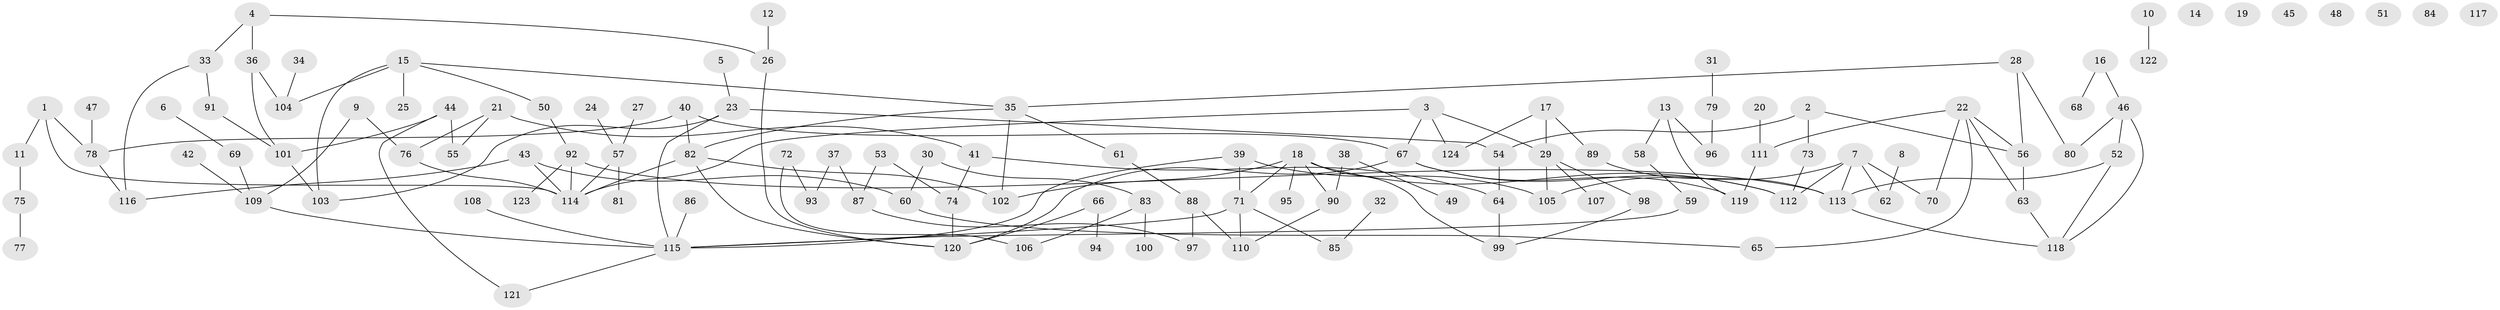 // Generated by graph-tools (version 1.1) at 2025/40/03/09/25 04:40:53]
// undirected, 124 vertices, 155 edges
graph export_dot {
graph [start="1"]
  node [color=gray90,style=filled];
  1;
  2;
  3;
  4;
  5;
  6;
  7;
  8;
  9;
  10;
  11;
  12;
  13;
  14;
  15;
  16;
  17;
  18;
  19;
  20;
  21;
  22;
  23;
  24;
  25;
  26;
  27;
  28;
  29;
  30;
  31;
  32;
  33;
  34;
  35;
  36;
  37;
  38;
  39;
  40;
  41;
  42;
  43;
  44;
  45;
  46;
  47;
  48;
  49;
  50;
  51;
  52;
  53;
  54;
  55;
  56;
  57;
  58;
  59;
  60;
  61;
  62;
  63;
  64;
  65;
  66;
  67;
  68;
  69;
  70;
  71;
  72;
  73;
  74;
  75;
  76;
  77;
  78;
  79;
  80;
  81;
  82;
  83;
  84;
  85;
  86;
  87;
  88;
  89;
  90;
  91;
  92;
  93;
  94;
  95;
  96;
  97;
  98;
  99;
  100;
  101;
  102;
  103;
  104;
  105;
  106;
  107;
  108;
  109;
  110;
  111;
  112;
  113;
  114;
  115;
  116;
  117;
  118;
  119;
  120;
  121;
  122;
  123;
  124;
  1 -- 11;
  1 -- 78;
  1 -- 114;
  2 -- 54;
  2 -- 56;
  2 -- 73;
  3 -- 29;
  3 -- 67;
  3 -- 114;
  3 -- 124;
  4 -- 26;
  4 -- 33;
  4 -- 36;
  5 -- 23;
  6 -- 69;
  7 -- 62;
  7 -- 70;
  7 -- 105;
  7 -- 112;
  7 -- 113;
  8 -- 62;
  9 -- 76;
  9 -- 109;
  10 -- 122;
  11 -- 75;
  12 -- 26;
  13 -- 58;
  13 -- 96;
  13 -- 119;
  15 -- 25;
  15 -- 35;
  15 -- 50;
  15 -- 103;
  15 -- 104;
  16 -- 46;
  16 -- 68;
  17 -- 29;
  17 -- 89;
  17 -- 124;
  18 -- 71;
  18 -- 90;
  18 -- 95;
  18 -- 99;
  18 -- 102;
  18 -- 112;
  20 -- 111;
  21 -- 41;
  21 -- 55;
  21 -- 76;
  22 -- 56;
  22 -- 63;
  22 -- 65;
  22 -- 70;
  22 -- 111;
  23 -- 54;
  23 -- 103;
  23 -- 115;
  24 -- 57;
  26 -- 120;
  27 -- 57;
  28 -- 35;
  28 -- 56;
  28 -- 80;
  29 -- 98;
  29 -- 105;
  29 -- 107;
  30 -- 60;
  30 -- 83;
  31 -- 79;
  32 -- 85;
  33 -- 91;
  33 -- 116;
  34 -- 104;
  35 -- 61;
  35 -- 82;
  35 -- 102;
  36 -- 101;
  36 -- 104;
  37 -- 87;
  37 -- 93;
  38 -- 49;
  38 -- 90;
  39 -- 71;
  39 -- 105;
  39 -- 115;
  40 -- 67;
  40 -- 78;
  40 -- 82;
  41 -- 64;
  41 -- 74;
  42 -- 109;
  43 -- 60;
  43 -- 114;
  43 -- 116;
  44 -- 55;
  44 -- 101;
  44 -- 121;
  46 -- 52;
  46 -- 80;
  46 -- 118;
  47 -- 78;
  50 -- 92;
  52 -- 113;
  52 -- 118;
  53 -- 74;
  53 -- 87;
  54 -- 64;
  56 -- 63;
  57 -- 81;
  57 -- 114;
  58 -- 59;
  59 -- 115;
  60 -- 65;
  61 -- 88;
  63 -- 118;
  64 -- 99;
  66 -- 94;
  66 -- 120;
  67 -- 112;
  67 -- 119;
  67 -- 120;
  69 -- 109;
  71 -- 85;
  71 -- 110;
  71 -- 115;
  72 -- 93;
  72 -- 106;
  73 -- 112;
  74 -- 120;
  75 -- 77;
  76 -- 114;
  78 -- 116;
  79 -- 96;
  82 -- 102;
  82 -- 114;
  82 -- 120;
  83 -- 100;
  83 -- 106;
  86 -- 115;
  87 -- 97;
  88 -- 97;
  88 -- 110;
  89 -- 113;
  90 -- 110;
  91 -- 101;
  92 -- 113;
  92 -- 114;
  92 -- 123;
  98 -- 99;
  101 -- 103;
  108 -- 115;
  109 -- 115;
  111 -- 119;
  113 -- 118;
  115 -- 121;
}
